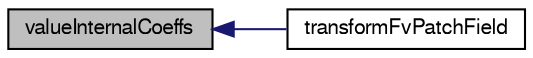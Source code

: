 digraph "valueInternalCoeffs"
{
  bgcolor="transparent";
  edge [fontname="FreeSans",fontsize="10",labelfontname="FreeSans",labelfontsize="10"];
  node [fontname="FreeSans",fontsize="10",shape=record];
  rankdir="LR";
  Node30 [label="valueInternalCoeffs",height=0.2,width=0.4,color="black", fillcolor="grey75", style="filled", fontcolor="black"];
  Node30 -> Node31 [dir="back",color="midnightblue",fontsize="10",style="solid",fontname="FreeSans"];
  Node31 [label="transformFvPatchField",height=0.2,width=0.4,color="black",URL="$a21998.html#aaf67d44a94ae9152bb0b41961016ad4e",tooltip="Construct as copy setting internal field reference. "];
}
